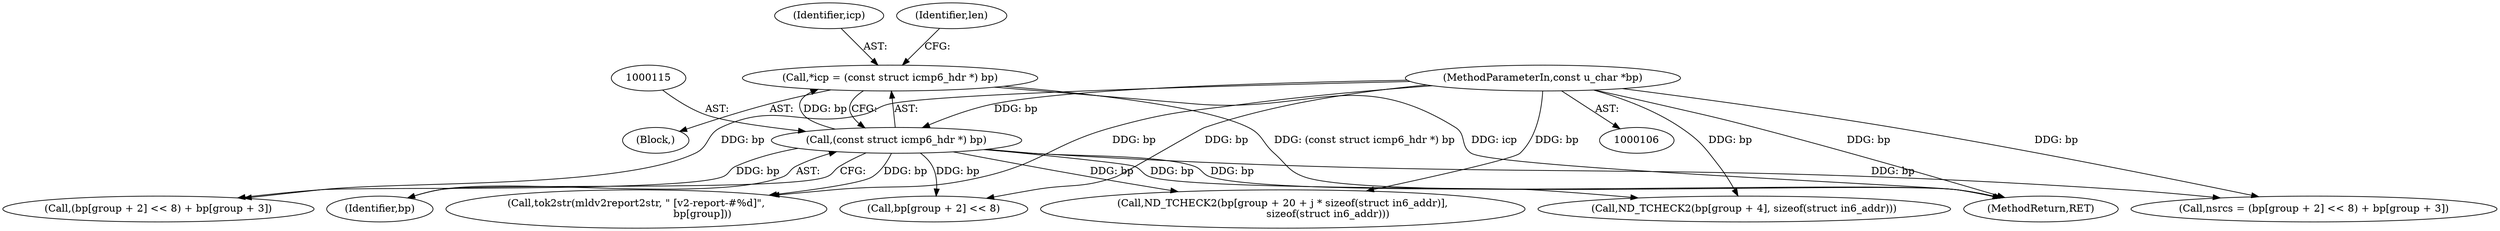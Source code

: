 digraph "0_tcpdump_d7505276842e85bfd067fa21cdb32b8a2dc3c5e4_4@pointer" {
"1000112" [label="(Call,*icp = (const struct icmp6_hdr *) bp)"];
"1000114" [label="(Call,(const struct icmp6_hdr *) bp)"];
"1000108" [label="(MethodParameterIn,const u_char *bp)"];
"1000110" [label="(Block,)"];
"1000113" [label="(Identifier,icp)"];
"1000219" [label="(Call,nsrcs = (bp[group + 2] << 8) + bp[group + 3])"];
"1000108" [label="(MethodParameterIn,const u_char *bp)"];
"1000222" [label="(Call,bp[group + 2] << 8)"];
"1000221" [label="(Call,(bp[group + 2] << 8) + bp[group + 3])"];
"1000337" [label="(MethodReturn,RET)"];
"1000213" [label="(Call,tok2str(mldv2report2str, \" [v2-report-#%d]\",\n                                         bp[group]))"];
"1000112" [label="(Call,*icp = (const struct icmp6_hdr *) bp)"];
"1000187" [label="(Call,ND_TCHECK2(bp[group + 4], sizeof(struct in6_addr)))"];
"1000116" [label="(Identifier,bp)"];
"1000114" [label="(Call,(const struct icmp6_hdr *) bp)"];
"1000124" [label="(Identifier,len)"];
"1000281" [label="(Call,ND_TCHECK2(bp[group + 20 + j * sizeof(struct in6_addr)],\n                            sizeof(struct in6_addr)))"];
"1000112" -> "1000110"  [label="AST: "];
"1000112" -> "1000114"  [label="CFG: "];
"1000113" -> "1000112"  [label="AST: "];
"1000114" -> "1000112"  [label="AST: "];
"1000124" -> "1000112"  [label="CFG: "];
"1000112" -> "1000337"  [label="DDG: (const struct icmp6_hdr *) bp"];
"1000112" -> "1000337"  [label="DDG: icp"];
"1000114" -> "1000112"  [label="DDG: bp"];
"1000114" -> "1000116"  [label="CFG: "];
"1000115" -> "1000114"  [label="AST: "];
"1000116" -> "1000114"  [label="AST: "];
"1000114" -> "1000337"  [label="DDG: bp"];
"1000108" -> "1000114"  [label="DDG: bp"];
"1000114" -> "1000187"  [label="DDG: bp"];
"1000114" -> "1000213"  [label="DDG: bp"];
"1000114" -> "1000219"  [label="DDG: bp"];
"1000114" -> "1000222"  [label="DDG: bp"];
"1000114" -> "1000221"  [label="DDG: bp"];
"1000114" -> "1000281"  [label="DDG: bp"];
"1000108" -> "1000106"  [label="AST: "];
"1000108" -> "1000337"  [label="DDG: bp"];
"1000108" -> "1000187"  [label="DDG: bp"];
"1000108" -> "1000213"  [label="DDG: bp"];
"1000108" -> "1000219"  [label="DDG: bp"];
"1000108" -> "1000222"  [label="DDG: bp"];
"1000108" -> "1000221"  [label="DDG: bp"];
"1000108" -> "1000281"  [label="DDG: bp"];
}
